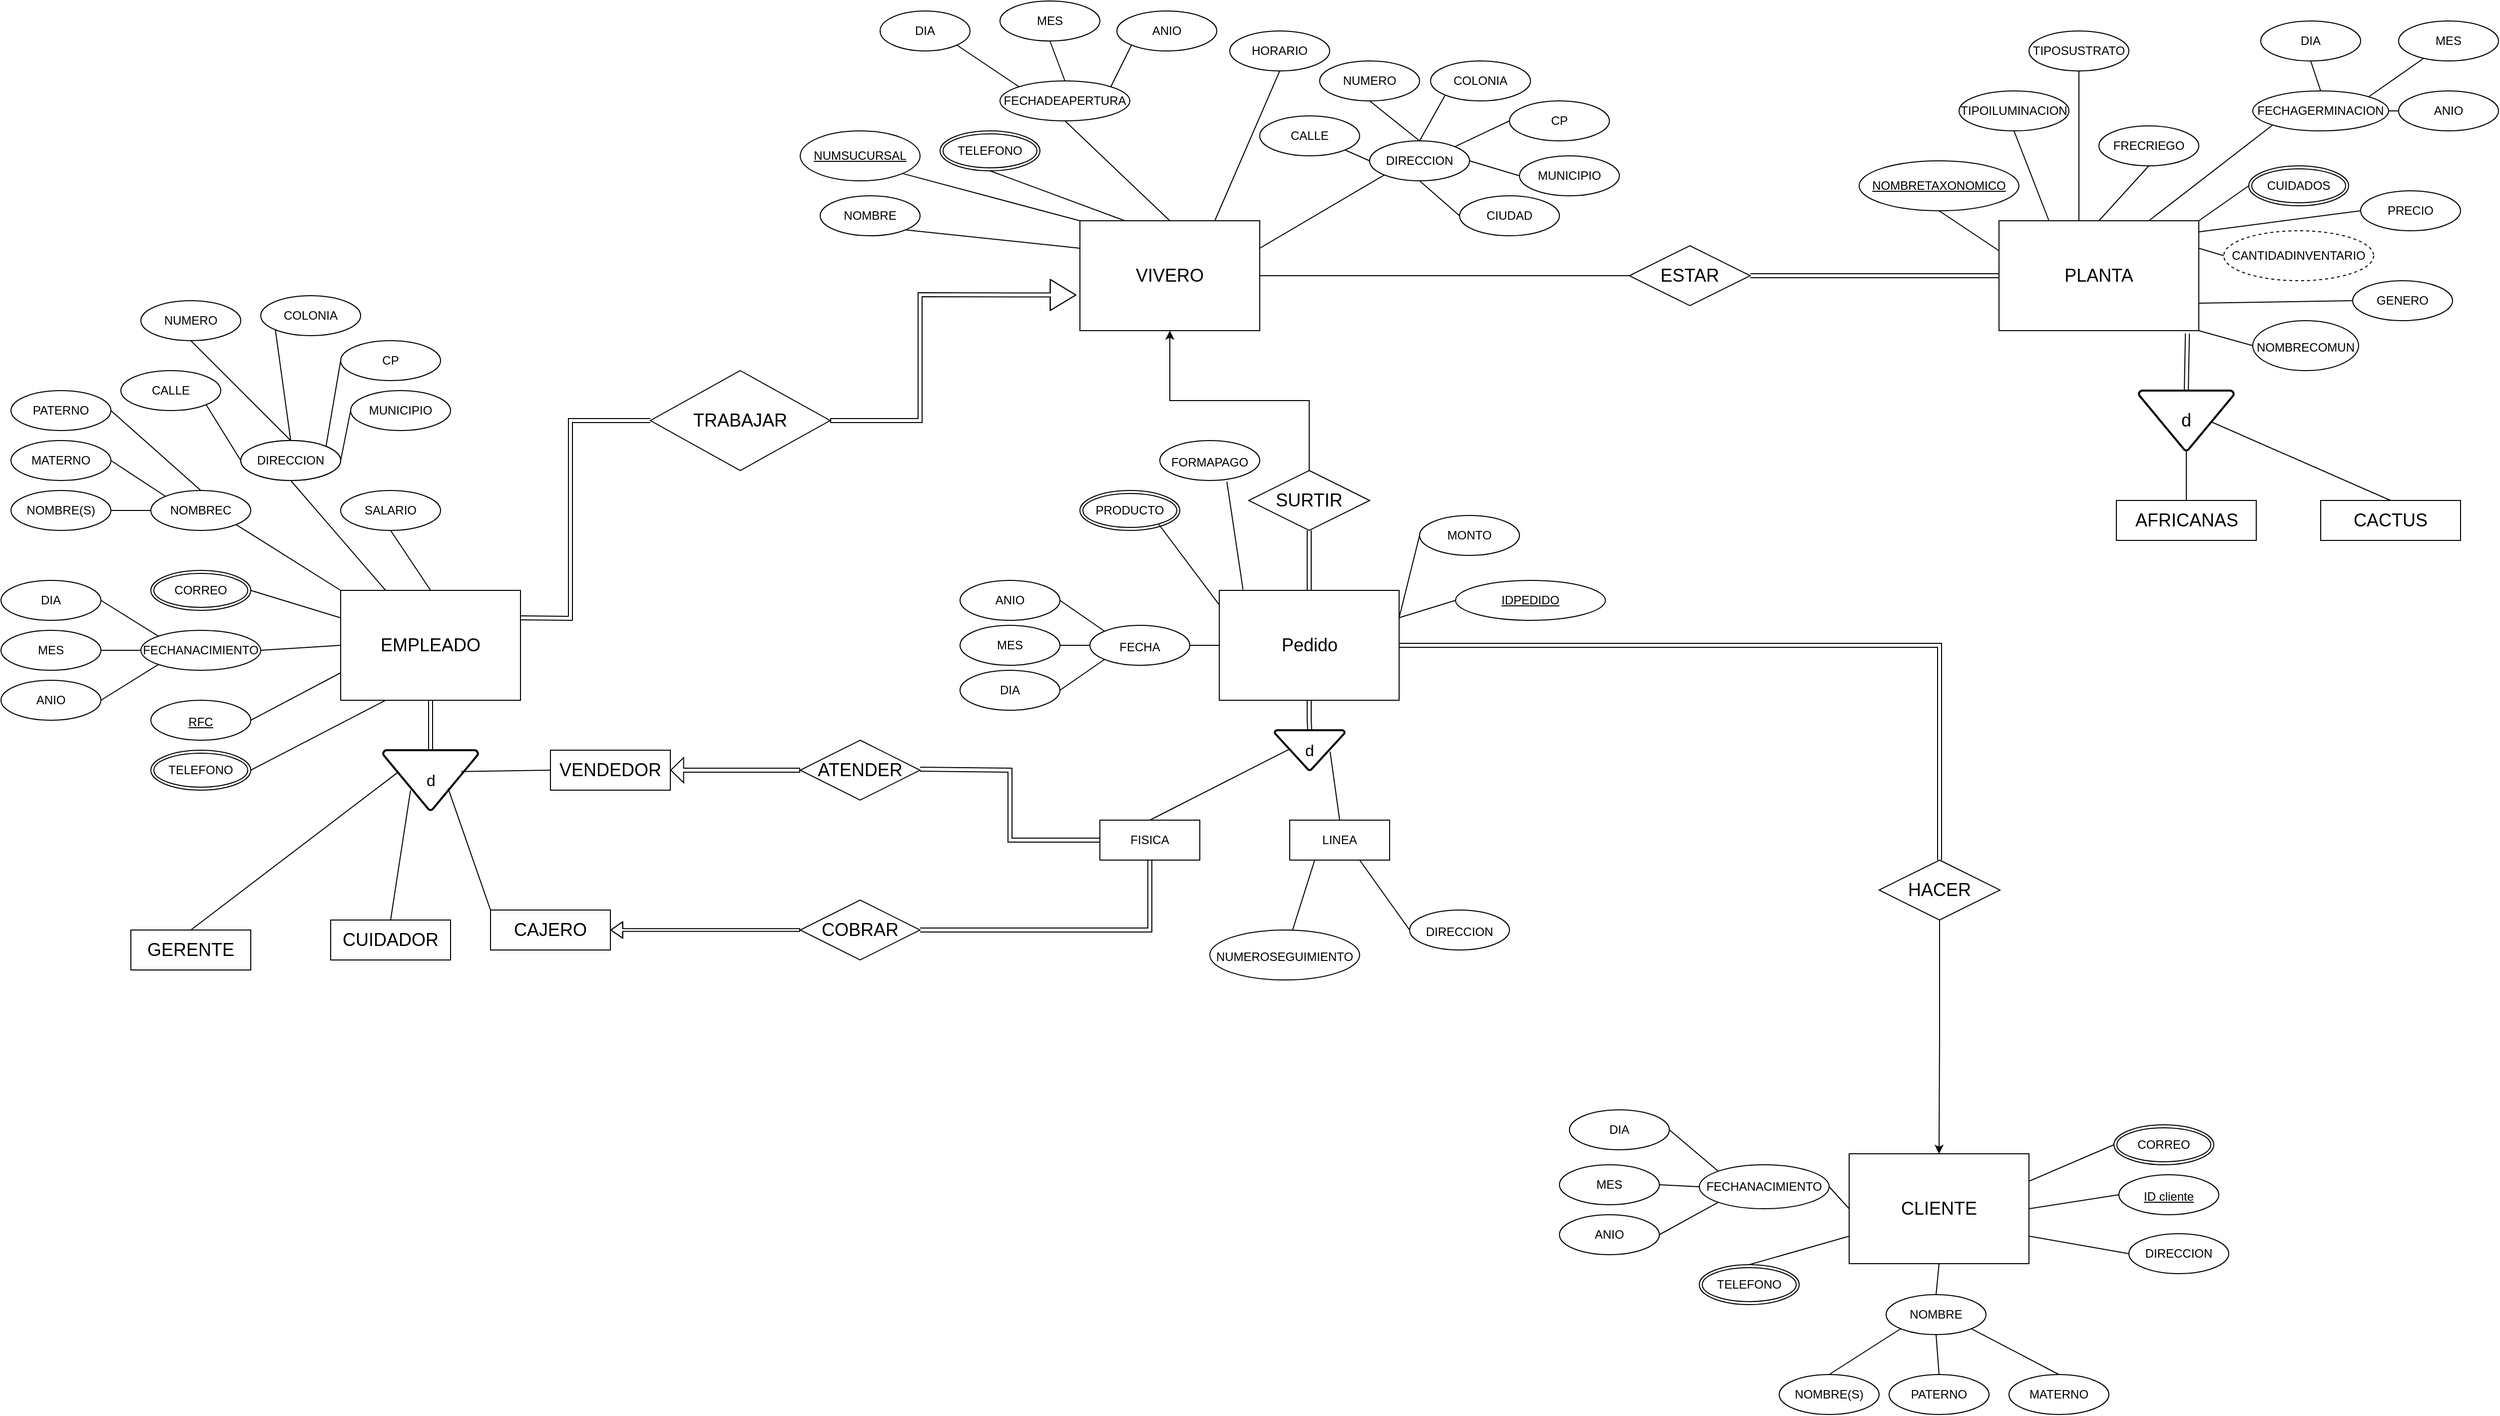 <mxfile version="20.4.0" type="google"><diagram id="nV5uO15IG6EAv2OruOxZ" name="Página-1"><mxGraphModel grid="1" page="1" gridSize="10" guides="1" tooltips="1" connect="1" arrows="1" fold="1" pageScale="1" pageWidth="827" pageHeight="1169" math="0" shadow="0"><root><mxCell id="0"/><mxCell id="1" parent="0"/><mxCell id="Mfuq2SZyvA9y2fCUr3rs-20" value="&lt;font style=&quot;font-size: 18px;&quot;&gt;VIVERO&lt;/font&gt;" style="whiteSpace=wrap;html=1;align=center;" vertex="1" parent="1"><mxGeometry x="790" y="250" width="180" height="110" as="geometry"/></mxCell><mxCell id="Mfuq2SZyvA9y2fCUr3rs-21" value="NOMBRE" style="ellipse;whiteSpace=wrap;html=1;align=center;" vertex="1" parent="1"><mxGeometry x="530" y="225" width="100" height="40" as="geometry"/></mxCell><mxCell id="Mfuq2SZyvA9y2fCUr3rs-23" value="NUMSUCURSAL" style="ellipse;whiteSpace=wrap;html=1;align=center;fontStyle=4;" vertex="1" parent="1"><mxGeometry x="510" y="160" width="120" height="50" as="geometry"/></mxCell><mxCell id="Mfuq2SZyvA9y2fCUr3rs-25" value="FECHADEAPERTURA" style="ellipse;whiteSpace=wrap;html=1;align=center;" vertex="1" parent="1"><mxGeometry x="710" y="110" width="130" height="40" as="geometry"/></mxCell><mxCell id="Mfuq2SZyvA9y2fCUr3rs-26" value="MES" style="ellipse;whiteSpace=wrap;html=1;align=center;" vertex="1" parent="1"><mxGeometry x="710" y="30" width="100" height="40" as="geometry"/></mxCell><mxCell id="Mfuq2SZyvA9y2fCUr3rs-27" value="DIA" style="ellipse;whiteSpace=wrap;html=1;align=center;" vertex="1" parent="1"><mxGeometry x="590" y="40" width="90" height="40" as="geometry"/></mxCell><mxCell id="Mfuq2SZyvA9y2fCUr3rs-28" value="ANIO" style="ellipse;whiteSpace=wrap;html=1;align=center;" vertex="1" parent="1"><mxGeometry x="827" y="40" width="100" height="40" as="geometry"/></mxCell><mxCell id="Mfuq2SZyvA9y2fCUr3rs-30" value="TELEFONO" style="ellipse;shape=doubleEllipse;margin=3;whiteSpace=wrap;html=1;align=center;" vertex="1" parent="1"><mxGeometry x="650" y="160" width="100" height="40" as="geometry"/></mxCell><mxCell id="Mfuq2SZyvA9y2fCUr3rs-31" value="" style="endArrow=none;html=1;rounded=0;exitX=1;exitY=1;exitDx=0;exitDy=0;entryX=0;entryY=0.25;entryDx=0;entryDy=0;" edge="1" parent="1" source="Mfuq2SZyvA9y2fCUr3rs-21" target="Mfuq2SZyvA9y2fCUr3rs-20"><mxGeometry relative="1" as="geometry"><mxPoint x="430" y="260" as="sourcePoint"/><mxPoint x="590" y="260" as="targetPoint"/></mxGeometry></mxCell><mxCell id="Mfuq2SZyvA9y2fCUr3rs-32" value="" style="endArrow=none;html=1;rounded=0;exitX=1;exitY=1;exitDx=0;exitDy=0;entryX=0;entryY=0;entryDx=0;entryDy=0;" edge="1" parent="1" source="Mfuq2SZyvA9y2fCUr3rs-23" target="Mfuq2SZyvA9y2fCUr3rs-20"><mxGeometry relative="1" as="geometry"><mxPoint x="430" y="260" as="sourcePoint"/><mxPoint x="360" y="260" as="targetPoint"/></mxGeometry></mxCell><mxCell id="Mfuq2SZyvA9y2fCUr3rs-34" value="" style="endArrow=none;html=1;rounded=0;exitX=1;exitY=1;exitDx=0;exitDy=0;entryX=0;entryY=0;entryDx=0;entryDy=0;" edge="1" parent="1" source="Mfuq2SZyvA9y2fCUr3rs-27" target="Mfuq2SZyvA9y2fCUr3rs-25"><mxGeometry relative="1" as="geometry"><mxPoint x="430" y="260" as="sourcePoint"/><mxPoint x="590" y="260" as="targetPoint"/></mxGeometry></mxCell><mxCell id="Mfuq2SZyvA9y2fCUr3rs-35" value="" style="endArrow=none;html=1;rounded=0;exitX=0.5;exitY=1;exitDx=0;exitDy=0;entryX=0.5;entryY=0;entryDx=0;entryDy=0;" edge="1" parent="1" source="Mfuq2SZyvA9y2fCUr3rs-26" target="Mfuq2SZyvA9y2fCUr3rs-25"><mxGeometry relative="1" as="geometry"><mxPoint x="430" y="260" as="sourcePoint"/><mxPoint x="590" y="260" as="targetPoint"/></mxGeometry></mxCell><mxCell id="Mfuq2SZyvA9y2fCUr3rs-36" value="" style="endArrow=none;html=1;rounded=0;exitX=0;exitY=1;exitDx=0;exitDy=0;entryX=1;entryY=0;entryDx=0;entryDy=0;" edge="1" parent="1" source="Mfuq2SZyvA9y2fCUr3rs-28" target="Mfuq2SZyvA9y2fCUr3rs-25"><mxGeometry relative="1" as="geometry"><mxPoint x="430" y="260" as="sourcePoint"/><mxPoint x="590" y="260" as="targetPoint"/></mxGeometry></mxCell><mxCell id="Mfuq2SZyvA9y2fCUr3rs-39" value="" style="endArrow=none;html=1;rounded=0;exitX=0.5;exitY=1;exitDx=0;exitDy=0;entryX=0.5;entryY=0;entryDx=0;entryDy=0;" edge="1" parent="1" source="Mfuq2SZyvA9y2fCUr3rs-25" target="Mfuq2SZyvA9y2fCUr3rs-20"><mxGeometry relative="1" as="geometry"><mxPoint x="430" y="260" as="sourcePoint"/><mxPoint x="590" y="260" as="targetPoint"/></mxGeometry></mxCell><mxCell id="Mfuq2SZyvA9y2fCUr3rs-46" value="DIRECCION" style="ellipse;whiteSpace=wrap;html=1;align=center;" vertex="1" parent="1"><mxGeometry x="1080" y="170" width="100" height="40" as="geometry"/></mxCell><mxCell id="Mfuq2SZyvA9y2fCUr3rs-47" value="" style="endArrow=none;html=1;rounded=0;entryX=0.5;entryY=1;entryDx=0;entryDy=0;exitX=0.75;exitY=0;exitDx=0;exitDy=0;" edge="1" parent="1" source="Mfuq2SZyvA9y2fCUr3rs-20" target="ZJQBkyy4NgiJY0Rt3wR6-1"><mxGeometry relative="1" as="geometry"><mxPoint x="480" y="240" as="sourcePoint"/><mxPoint x="990" y="60" as="targetPoint"/></mxGeometry></mxCell><mxCell id="Mfuq2SZyvA9y2fCUr3rs-48" value="" style="endArrow=none;html=1;rounded=0;exitX=0;exitY=1;exitDx=0;exitDy=0;entryX=1;entryY=0.25;entryDx=0;entryDy=0;" edge="1" parent="1" source="Mfuq2SZyvA9y2fCUr3rs-46" target="Mfuq2SZyvA9y2fCUr3rs-20"><mxGeometry relative="1" as="geometry"><mxPoint x="430" y="260" as="sourcePoint"/><mxPoint x="980" y="260" as="targetPoint"/></mxGeometry></mxCell><mxCell id="Mfuq2SZyvA9y2fCUr3rs-52" value="" style="endArrow=none;html=1;rounded=0;exitX=0.5;exitY=1;exitDx=0;exitDy=0;entryX=0.25;entryY=0;entryDx=0;entryDy=0;" edge="1" parent="1" source="Mfuq2SZyvA9y2fCUr3rs-30" target="Mfuq2SZyvA9y2fCUr3rs-20"><mxGeometry relative="1" as="geometry"><mxPoint x="670" y="100" as="sourcePoint"/><mxPoint x="830" y="100" as="targetPoint"/></mxGeometry></mxCell><mxCell id="Mfuq2SZyvA9y2fCUr3rs-55" value="PLANTA" style="whiteSpace=wrap;html=1;align=center;fontSize=18;" vertex="1" parent="1"><mxGeometry x="1710" y="250" width="200" height="110" as="geometry"/></mxCell><mxCell id="Mfuq2SZyvA9y2fCUr3rs-56" value="d" style="strokeWidth=2;html=1;shape=mxgraph.flowchart.merge_or_storage;whiteSpace=wrap;fontSize=18;" vertex="1" parent="1"><mxGeometry x="1850" y="420" width="95" height="60" as="geometry"/></mxCell><mxCell id="Mfuq2SZyvA9y2fCUr3rs-58" value="AFRICANAS" style="whiteSpace=wrap;html=1;align=center;fontSize=18;" vertex="1" parent="1"><mxGeometry x="1827.5" y="530" width="140" height="40" as="geometry"/></mxCell><mxCell id="Mfuq2SZyvA9y2fCUr3rs-59" value="CACTUS" style="whiteSpace=wrap;html=1;align=center;fontSize=18;" vertex="1" parent="1"><mxGeometry x="2032" y="530" width="140" height="40" as="geometry"/></mxCell><mxCell id="Mfuq2SZyvA9y2fCUr3rs-60" value="" style="shape=link;html=1;rounded=0;fontSize=18;exitX=0.5;exitY=0;exitDx=0;exitDy=0;exitPerimeter=0;entryX=0.943;entryY=1.026;entryDx=0;entryDy=0;entryPerimeter=0;" edge="1" parent="1" source="Mfuq2SZyvA9y2fCUr3rs-56" target="Mfuq2SZyvA9y2fCUr3rs-55"><mxGeometry relative="1" as="geometry"><mxPoint x="1391" y="640" as="sourcePoint"/><mxPoint x="1900" y="360" as="targetPoint"/></mxGeometry></mxCell><mxCell id="Mfuq2SZyvA9y2fCUr3rs-66" value="" style="endArrow=none;html=1;rounded=0;fontSize=18;exitX=0.759;exitY=0.519;exitDx=0;exitDy=0;exitPerimeter=0;entryX=0.5;entryY=0;entryDx=0;entryDy=0;" edge="1" parent="1" source="Mfuq2SZyvA9y2fCUr3rs-56" target="Mfuq2SZyvA9y2fCUr3rs-59"><mxGeometry relative="1" as="geometry"><mxPoint x="1740" y="660" as="sourcePoint"/><mxPoint x="1900" y="660" as="targetPoint"/></mxGeometry></mxCell><mxCell id="Mfuq2SZyvA9y2fCUr3rs-67" value="" style="endArrow=none;html=1;rounded=0;fontSize=18;entryX=0.5;entryY=1;entryDx=0;entryDy=0;entryPerimeter=0;exitX=0.5;exitY=0;exitDx=0;exitDy=0;" edge="1" parent="1" source="Mfuq2SZyvA9y2fCUr3rs-58" target="Mfuq2SZyvA9y2fCUr3rs-56"><mxGeometry relative="1" as="geometry"><mxPoint x="1420" y="520" as="sourcePoint"/><mxPoint x="1560" y="510" as="targetPoint"/></mxGeometry></mxCell><mxCell id="Mfuq2SZyvA9y2fCUr3rs-274" style="edgeStyle=orthogonalEdgeStyle;rounded=0;orthogonalLoop=1;jettySize=auto;html=1;exitX=0;exitY=0.5;exitDx=0;exitDy=0;entryX=1;entryY=0.5;entryDx=0;entryDy=0;fontSize=12;endArrow=none;endFill=0;" edge="1" parent="1" source="Mfuq2SZyvA9y2fCUr3rs-68" target="Mfuq2SZyvA9y2fCUr3rs-20"><mxGeometry relative="1" as="geometry"/></mxCell><mxCell id="Mfuq2SZyvA9y2fCUr3rs-68" value="ESTAR" style="shape=rhombus;perimeter=rhombusPerimeter;whiteSpace=wrap;html=1;align=center;fontSize=18;" vertex="1" parent="1"><mxGeometry x="1340" y="275" width="121" height="60" as="geometry"/></mxCell><mxCell id="Mfuq2SZyvA9y2fCUr3rs-69" value="" style="shape=link;html=1;rounded=0;fontSize=18;entryX=0;entryY=0.5;entryDx=0;entryDy=0;exitX=1;exitY=0.5;exitDx=0;exitDy=0;" edge="1" parent="1" source="Mfuq2SZyvA9y2fCUr3rs-68" target="Mfuq2SZyvA9y2fCUr3rs-55"><mxGeometry relative="1" as="geometry"><mxPoint x="1340" y="320" as="sourcePoint"/><mxPoint x="1400" y="294.5" as="targetPoint"/></mxGeometry></mxCell><mxCell id="Mfuq2SZyvA9y2fCUr3rs-72" value="&lt;span style=&quot;font-size: 12px;&quot;&gt;NOMBRECOMUN&lt;/span&gt;" style="ellipse;whiteSpace=wrap;html=1;align=center;fontSize=18;" vertex="1" parent="1"><mxGeometry x="1964" y="350" width="106" height="50" as="geometry"/></mxCell><mxCell id="Mfuq2SZyvA9y2fCUr3rs-73" value="TIPOILUMINACION" style="ellipse;whiteSpace=wrap;html=1;align=center;fontSize=12;" vertex="1" parent="1"><mxGeometry x="1670" y="120" width="110" height="40" as="geometry"/></mxCell><mxCell id="Mfuq2SZyvA9y2fCUr3rs-74" value="FRECRIEGO" style="ellipse;whiteSpace=wrap;html=1;align=center;fontSize=12;" vertex="1" parent="1"><mxGeometry x="1810" y="155" width="100" height="40" as="geometry"/></mxCell><mxCell id="Mfuq2SZyvA9y2fCUr3rs-75" value="TIPOSUSTRATO" style="ellipse;whiteSpace=wrap;html=1;align=center;fontSize=12;" vertex="1" parent="1"><mxGeometry x="1740" y="60" width="100" height="40" as="geometry"/></mxCell><mxCell id="Mfuq2SZyvA9y2fCUr3rs-76" value="FECHAGERMINACION" style="ellipse;whiteSpace=wrap;html=1;align=center;fontSize=12;" vertex="1" parent="1"><mxGeometry x="1964" y="120" width="136" height="40" as="geometry"/></mxCell><mxCell id="Mfuq2SZyvA9y2fCUr3rs-78" value="PRECIO" style="ellipse;whiteSpace=wrap;html=1;align=center;fontSize=12;" vertex="1" parent="1"><mxGeometry x="2072" y="220" width="100" height="40" as="geometry"/></mxCell><mxCell id="Mfuq2SZyvA9y2fCUr3rs-80" value="GENERO" style="ellipse;whiteSpace=wrap;html=1;align=center;fontSize=12;" vertex="1" parent="1"><mxGeometry x="2064" y="310" width="100" height="40" as="geometry"/></mxCell><mxCell id="Mfuq2SZyvA9y2fCUr3rs-81" value="NOMBRETAXONOMICO" style="ellipse;whiteSpace=wrap;html=1;align=center;fontStyle=4;fontSize=12;" vertex="1" parent="1"><mxGeometry x="1570" y="190" width="160" height="50" as="geometry"/></mxCell><mxCell id="Mfuq2SZyvA9y2fCUr3rs-83" value="ANIO" style="ellipse;whiteSpace=wrap;html=1;align=center;fontSize=12;" vertex="1" parent="1"><mxGeometry x="2110" y="120" width="100" height="40" as="geometry"/></mxCell><mxCell id="Mfuq2SZyvA9y2fCUr3rs-84" value="MES" style="ellipse;whiteSpace=wrap;html=1;align=center;fontSize=12;" vertex="1" parent="1"><mxGeometry x="2110" y="50" width="100" height="40" as="geometry"/></mxCell><mxCell id="Mfuq2SZyvA9y2fCUr3rs-85" value="DIA" style="ellipse;whiteSpace=wrap;html=1;align=center;fontSize=12;" vertex="1" parent="1"><mxGeometry x="1972" y="50" width="100" height="40" as="geometry"/></mxCell><mxCell id="Mfuq2SZyvA9y2fCUr3rs-89" value="CUIDADOS" style="ellipse;shape=doubleEllipse;margin=3;whiteSpace=wrap;html=1;align=center;fontSize=12;" vertex="1" parent="1"><mxGeometry x="1960" y="195" width="100" height="40" as="geometry"/></mxCell><mxCell id="Mfuq2SZyvA9y2fCUr3rs-90" value="" style="endArrow=none;html=1;rounded=0;fontSize=12;entryX=0;entryY=0.5;entryDx=0;entryDy=0;" edge="1" parent="1" target="Mfuq2SZyvA9y2fCUr3rs-72"><mxGeometry relative="1" as="geometry"><mxPoint x="1910" y="360" as="sourcePoint"/><mxPoint x="1770" y="310" as="targetPoint"/></mxGeometry></mxCell><mxCell id="Mfuq2SZyvA9y2fCUr3rs-91" value="" style="endArrow=none;html=1;rounded=0;fontSize=12;entryX=0;entryY=0.5;entryDx=0;entryDy=0;exitX=1;exitY=0.75;exitDx=0;exitDy=0;" edge="1" parent="1" source="Mfuq2SZyvA9y2fCUr3rs-55" target="Mfuq2SZyvA9y2fCUr3rs-80"><mxGeometry relative="1" as="geometry"><mxPoint x="1610" y="310" as="sourcePoint"/><mxPoint x="1770" y="310" as="targetPoint"/></mxGeometry></mxCell><mxCell id="Mfuq2SZyvA9y2fCUr3rs-92" value="" style="endArrow=none;html=1;rounded=0;fontSize=12;exitX=1;exitY=0.25;exitDx=0;exitDy=0;entryX=0;entryY=0.5;entryDx=0;entryDy=0;" edge="1" parent="1" source="Mfuq2SZyvA9y2fCUr3rs-55" target="XgpBay0RwIk8T0ufbw8x-1"><mxGeometry relative="1" as="geometry"><mxPoint x="1610" y="310" as="sourcePoint"/><mxPoint x="1972" y="280" as="targetPoint"/></mxGeometry></mxCell><mxCell id="Mfuq2SZyvA9y2fCUr3rs-93" value="" style="endArrow=none;html=1;rounded=0;fontSize=12;entryX=0;entryY=0.5;entryDx=0;entryDy=0;exitX=1;exitY=0.101;exitDx=0;exitDy=0;exitPerimeter=0;" edge="1" parent="1" source="Mfuq2SZyvA9y2fCUr3rs-55" target="Mfuq2SZyvA9y2fCUr3rs-78"><mxGeometry relative="1" as="geometry"><mxPoint x="1610" y="310" as="sourcePoint"/><mxPoint x="1770" y="310" as="targetPoint"/></mxGeometry></mxCell><mxCell id="Mfuq2SZyvA9y2fCUr3rs-94" value="" style="endArrow=none;html=1;rounded=0;fontSize=12;entryX=0;entryY=0.5;entryDx=0;entryDy=0;exitX=1;exitY=0;exitDx=0;exitDy=0;" edge="1" parent="1" source="Mfuq2SZyvA9y2fCUr3rs-55" target="Mfuq2SZyvA9y2fCUr3rs-89"><mxGeometry relative="1" as="geometry"><mxPoint x="1610" y="310" as="sourcePoint"/><mxPoint x="1770" y="310" as="targetPoint"/></mxGeometry></mxCell><mxCell id="Mfuq2SZyvA9y2fCUr3rs-95" value="" style="endArrow=none;html=1;rounded=0;fontSize=12;entryX=0;entryY=0.5;entryDx=0;entryDy=0;exitX=1;exitY=0.5;exitDx=0;exitDy=0;" edge="1" parent="1" source="Mfuq2SZyvA9y2fCUr3rs-76" target="Mfuq2SZyvA9y2fCUr3rs-83"><mxGeometry relative="1" as="geometry"><mxPoint x="1610" y="310" as="sourcePoint"/><mxPoint x="1770" y="310" as="targetPoint"/></mxGeometry></mxCell><mxCell id="Mfuq2SZyvA9y2fCUr3rs-96" value="" style="endArrow=none;html=1;rounded=0;fontSize=12;exitX=1;exitY=0;exitDx=0;exitDy=0;" edge="1" parent="1" source="Mfuq2SZyvA9y2fCUr3rs-76" target="Mfuq2SZyvA9y2fCUr3rs-84"><mxGeometry relative="1" as="geometry"><mxPoint x="1610" y="310" as="sourcePoint"/><mxPoint x="1770" y="310" as="targetPoint"/></mxGeometry></mxCell><mxCell id="Mfuq2SZyvA9y2fCUr3rs-97" value="" style="endArrow=none;html=1;rounded=0;fontSize=12;entryX=0.5;entryY=1;entryDx=0;entryDy=0;exitX=0.5;exitY=0;exitDx=0;exitDy=0;" edge="1" parent="1" source="Mfuq2SZyvA9y2fCUr3rs-76" target="Mfuq2SZyvA9y2fCUr3rs-85"><mxGeometry relative="1" as="geometry"><mxPoint x="1610" y="310" as="sourcePoint"/><mxPoint x="1770" y="310" as="targetPoint"/></mxGeometry></mxCell><mxCell id="Mfuq2SZyvA9y2fCUr3rs-98" value="" style="endArrow=none;html=1;rounded=0;fontSize=12;entryX=0;entryY=1;entryDx=0;entryDy=0;exitX=0.75;exitY=0;exitDx=0;exitDy=0;" edge="1" parent="1" source="Mfuq2SZyvA9y2fCUr3rs-55" target="Mfuq2SZyvA9y2fCUr3rs-76"><mxGeometry relative="1" as="geometry"><mxPoint x="1610" y="310" as="sourcePoint"/><mxPoint x="1770" y="310" as="targetPoint"/></mxGeometry></mxCell><mxCell id="Mfuq2SZyvA9y2fCUr3rs-99" value="" style="endArrow=none;html=1;rounded=0;fontSize=12;exitX=0.5;exitY=1;exitDx=0;exitDy=0;entryX=0.5;entryY=0;entryDx=0;entryDy=0;" edge="1" parent="1" source="Mfuq2SZyvA9y2fCUr3rs-74" target="Mfuq2SZyvA9y2fCUr3rs-55"><mxGeometry relative="1" as="geometry"><mxPoint x="1610" y="310" as="sourcePoint"/><mxPoint x="1830" y="240" as="targetPoint"/></mxGeometry></mxCell><mxCell id="Mfuq2SZyvA9y2fCUr3rs-100" value="" style="endArrow=none;html=1;rounded=0;fontSize=12;exitX=0.5;exitY=1;exitDx=0;exitDy=0;entryX=0.4;entryY=0;entryDx=0;entryDy=0;entryPerimeter=0;" edge="1" parent="1" source="Mfuq2SZyvA9y2fCUr3rs-75" target="Mfuq2SZyvA9y2fCUr3rs-55"><mxGeometry relative="1" as="geometry"><mxPoint x="1610" y="310" as="sourcePoint"/><mxPoint x="1770" y="310" as="targetPoint"/></mxGeometry></mxCell><mxCell id="Mfuq2SZyvA9y2fCUr3rs-101" value="" style="endArrow=none;html=1;rounded=0;fontSize=12;exitX=0.5;exitY=1;exitDx=0;exitDy=0;entryX=0.25;entryY=0;entryDx=0;entryDy=0;" edge="1" parent="1" source="Mfuq2SZyvA9y2fCUr3rs-73" target="Mfuq2SZyvA9y2fCUr3rs-55"><mxGeometry relative="1" as="geometry"><mxPoint x="1610" y="310" as="sourcePoint"/><mxPoint x="1770" y="310" as="targetPoint"/></mxGeometry></mxCell><mxCell id="Mfuq2SZyvA9y2fCUr3rs-102" value="" style="endArrow=none;html=1;rounded=0;fontSize=12;exitX=0.5;exitY=1;exitDx=0;exitDy=0;" edge="1" parent="1" source="Mfuq2SZyvA9y2fCUr3rs-81"><mxGeometry relative="1" as="geometry"><mxPoint x="1610" y="310" as="sourcePoint"/><mxPoint x="1710" y="280" as="targetPoint"/></mxGeometry></mxCell><mxCell id="Mfuq2SZyvA9y2fCUr3rs-103" value="&lt;span style=&quot;font-size: 18px;&quot;&gt;EMPLEADO&lt;/span&gt;" style="whiteSpace=wrap;html=1;align=center;fontSize=12;" vertex="1" parent="1"><mxGeometry x="50" y="620" width="180" height="110" as="geometry"/></mxCell><mxCell id="Mfuq2SZyvA9y2fCUr3rs-106" value="&lt;span style=&quot;font-size: 18px;&quot;&gt;CLIENTE&lt;/span&gt;" style="whiteSpace=wrap;html=1;align=center;fontSize=12;" vertex="1" parent="1"><mxGeometry x="1560" y="1184" width="180" height="110" as="geometry"/></mxCell><mxCell id="Mfuq2SZyvA9y2fCUr3rs-107" value="&lt;font size=&quot;3&quot;&gt;d&lt;/font&gt;" style="strokeWidth=2;html=1;shape=mxgraph.flowchart.merge_or_storage;whiteSpace=wrap;fontSize=12;" vertex="1" parent="1"><mxGeometry x="92.5" y="780" width="95" height="60" as="geometry"/></mxCell><mxCell id="Mfuq2SZyvA9y2fCUr3rs-114" value="GERENTE" style="whiteSpace=wrap;html=1;align=center;fontSize=18;" vertex="1" parent="1"><mxGeometry x="-160" y="960" width="120" height="40" as="geometry"/></mxCell><mxCell id="Mfuq2SZyvA9y2fCUr3rs-115" value="VENDEDOR" style="whiteSpace=wrap;html=1;align=center;fontSize=18;" vertex="1" parent="1"><mxGeometry x="260" y="780" width="120" height="40" as="geometry"/></mxCell><mxCell id="Mfuq2SZyvA9y2fCUr3rs-116" value="CUIDADOR" style="whiteSpace=wrap;html=1;align=center;fontSize=18;" vertex="1" parent="1"><mxGeometry x="40" y="950" width="120" height="40" as="geometry"/></mxCell><mxCell id="Mfuq2SZyvA9y2fCUr3rs-117" value="CAJERO" style="whiteSpace=wrap;html=1;align=center;fontSize=18;" vertex="1" parent="1"><mxGeometry x="200" y="940" width="120" height="40" as="geometry"/></mxCell><mxCell id="Mfuq2SZyvA9y2fCUr3rs-120" value="" style="endArrow=none;html=1;rounded=0;fontSize=18;entryX=0.5;entryY=0;entryDx=0;entryDy=0;exitX=0.289;exitY=0.667;exitDx=0;exitDy=0;exitPerimeter=0;" edge="1" parent="1" source="Mfuq2SZyvA9y2fCUr3rs-107" target="Mfuq2SZyvA9y2fCUr3rs-116"><mxGeometry relative="1" as="geometry"><mxPoint x="160" y="890" as="sourcePoint"/><mxPoint x="520" y="910" as="targetPoint"/></mxGeometry></mxCell><mxCell id="Mfuq2SZyvA9y2fCUr3rs-121" value="" style="endArrow=none;html=1;rounded=0;fontSize=18;exitX=0.823;exitY=0.357;exitDx=0;exitDy=0;exitPerimeter=0;entryX=0;entryY=0.5;entryDx=0;entryDy=0;" edge="1" parent="1" source="Mfuq2SZyvA9y2fCUr3rs-107" target="Mfuq2SZyvA9y2fCUr3rs-115"><mxGeometry relative="1" as="geometry"><mxPoint x="390" y="830" as="sourcePoint"/><mxPoint x="550" y="830" as="targetPoint"/></mxGeometry></mxCell><mxCell id="Mfuq2SZyvA9y2fCUr3rs-122" value="" style="endArrow=none;html=1;rounded=0;fontSize=18;exitX=0;exitY=0;exitDx=0;exitDy=0;entryX=0.685;entryY=0.637;entryDx=0;entryDy=0;entryPerimeter=0;" edge="1" parent="1" source="Mfuq2SZyvA9y2fCUr3rs-117" target="Mfuq2SZyvA9y2fCUr3rs-107"><mxGeometry relative="1" as="geometry"><mxPoint x="-210" y="820" as="sourcePoint"/><mxPoint x="120" y="880" as="targetPoint"/></mxGeometry></mxCell><mxCell id="Mfuq2SZyvA9y2fCUr3rs-123" value="" style="endArrow=none;html=1;rounded=0;fontSize=18;entryX=0.5;entryY=0;entryDx=0;entryDy=0;exitX=0.15;exitY=0.376;exitDx=0;exitDy=0;exitPerimeter=0;" edge="1" parent="1" source="Mfuq2SZyvA9y2fCUr3rs-107" target="Mfuq2SZyvA9y2fCUr3rs-114"><mxGeometry relative="1" as="geometry"><mxPoint x="-60" y="860" as="sourcePoint"/><mxPoint x="100" y="860" as="targetPoint"/></mxGeometry></mxCell><mxCell id="Mfuq2SZyvA9y2fCUr3rs-128" value="" style="shape=link;html=1;rounded=0;fontSize=18;entryX=0.5;entryY=1;entryDx=0;entryDy=0;" edge="1" parent="1" source="Mfuq2SZyvA9y2fCUr3rs-107" target="Mfuq2SZyvA9y2fCUr3rs-103"><mxGeometry relative="1" as="geometry"><mxPoint x="-240" y="850" as="sourcePoint"/><mxPoint x="-80" y="850" as="targetPoint"/></mxGeometry></mxCell><mxCell id="Mfuq2SZyvA9y2fCUr3rs-130" value="TRABAJAR" style="shape=rhombus;perimeter=rhombusPerimeter;whiteSpace=wrap;html=1;align=center;fontSize=18;" vertex="1" parent="1"><mxGeometry x="360" y="400" width="180" height="100" as="geometry"/></mxCell><mxCell id="Mfuq2SZyvA9y2fCUr3rs-138" value="" style="shape=link;html=1;rounded=0;fontSize=18;exitX=1;exitY=0.25;exitDx=0;exitDy=0;entryX=0;entryY=0.5;entryDx=0;entryDy=0;" edge="1" parent="1" source="Mfuq2SZyvA9y2fCUr3rs-103" target="Mfuq2SZyvA9y2fCUr3rs-130"><mxGeometry relative="1" as="geometry"><mxPoint x="350" y="540" as="sourcePoint"/><mxPoint x="280" y="440" as="targetPoint"/><Array as="points"><mxPoint x="280" y="648"/><mxPoint x="280" y="450"/></Array></mxGeometry></mxCell><mxCell id="Mfuq2SZyvA9y2fCUr3rs-154" value="&lt;font style=&quot;font-size: 12px;&quot;&gt;RFC&lt;/font&gt;" style="ellipse;whiteSpace=wrap;html=1;align=center;fontStyle=4;fontSize=18;" vertex="1" parent="1"><mxGeometry x="-140" y="730" width="100" height="40" as="geometry"/></mxCell><mxCell id="Mfuq2SZyvA9y2fCUr3rs-155" value="DIA" style="ellipse;whiteSpace=wrap;html=1;align=center;fontSize=12;" vertex="1" parent="1"><mxGeometry x="-290" y="610" width="100" height="40" as="geometry"/></mxCell><mxCell id="Mfuq2SZyvA9y2fCUr3rs-157" value="DIRECCION" style="ellipse;whiteSpace=wrap;html=1;align=center;fontSize=12;" vertex="1" parent="1"><mxGeometry x="-50" y="470" width="100" height="40" as="geometry"/></mxCell><mxCell id="Mfuq2SZyvA9y2fCUr3rs-158" value="NOMBREC" style="ellipse;whiteSpace=wrap;html=1;align=center;fontSize=12;" vertex="1" parent="1"><mxGeometry x="-140" y="520" width="100" height="40" as="geometry"/></mxCell><mxCell id="Mfuq2SZyvA9y2fCUr3rs-159" value="FECHANACIMIENTO" style="ellipse;whiteSpace=wrap;html=1;align=center;fontSize=12;" vertex="1" parent="1"><mxGeometry x="-150" y="660" width="120" height="40" as="geometry"/></mxCell><mxCell id="Mfuq2SZyvA9y2fCUr3rs-160" value="SALARIO" style="ellipse;whiteSpace=wrap;html=1;align=center;fontSize=12;" vertex="1" parent="1"><mxGeometry x="50" y="520" width="100" height="40" as="geometry"/></mxCell><mxCell id="Mfuq2SZyvA9y2fCUr3rs-161" value="CORREO" style="ellipse;shape=doubleEllipse;margin=3;whiteSpace=wrap;html=1;align=center;fontSize=12;" vertex="1" parent="1"><mxGeometry x="-140" y="600" width="100" height="40" as="geometry"/></mxCell><mxCell id="Mfuq2SZyvA9y2fCUr3rs-162" value="TELEFONO" style="ellipse;shape=doubleEllipse;margin=3;whiteSpace=wrap;html=1;align=center;fontSize=12;" vertex="1" parent="1"><mxGeometry x="-140" y="780" width="100" height="40" as="geometry"/></mxCell><mxCell id="Mfuq2SZyvA9y2fCUr3rs-163" value="PATERNO" style="ellipse;whiteSpace=wrap;html=1;align=center;fontSize=12;" vertex="1" parent="1"><mxGeometry x="-280" y="420" width="100" height="40" as="geometry"/></mxCell><mxCell id="Mfuq2SZyvA9y2fCUr3rs-164" value="MATERNO" style="ellipse;whiteSpace=wrap;html=1;align=center;fontSize=12;" vertex="1" parent="1"><mxGeometry x="-280" y="470" width="100" height="40" as="geometry"/></mxCell><mxCell id="Mfuq2SZyvA9y2fCUr3rs-165" value="NOMBRE(S)" style="ellipse;whiteSpace=wrap;html=1;align=center;fontSize=12;" vertex="1" parent="1"><mxGeometry x="-280" y="520" width="100" height="40" as="geometry"/></mxCell><mxCell id="Mfuq2SZyvA9y2fCUr3rs-166" value="ANIO" style="ellipse;whiteSpace=wrap;html=1;align=center;fontSize=12;" vertex="1" parent="1"><mxGeometry x="-290" y="710" width="100" height="40" as="geometry"/></mxCell><mxCell id="Mfuq2SZyvA9y2fCUr3rs-167" value="MES" style="ellipse;whiteSpace=wrap;html=1;align=center;fontSize=12;" vertex="1" parent="1"><mxGeometry x="-290" y="660" width="100" height="40" as="geometry"/></mxCell><mxCell id="Mfuq2SZyvA9y2fCUr3rs-168" value="" style="endArrow=none;html=1;rounded=0;fontSize=12;exitX=1;exitY=0.5;exitDx=0;exitDy=0;entryX=0.5;entryY=0;entryDx=0;entryDy=0;" edge="1" parent="1" source="Mfuq2SZyvA9y2fCUr3rs-163" target="Mfuq2SZyvA9y2fCUr3rs-158"><mxGeometry relative="1" as="geometry"><mxPoint x="260" y="580" as="sourcePoint"/><mxPoint x="420" y="580" as="targetPoint"/></mxGeometry></mxCell><mxCell id="Mfuq2SZyvA9y2fCUr3rs-169" value="" style="endArrow=none;html=1;rounded=0;fontSize=12;exitX=1;exitY=0.5;exitDx=0;exitDy=0;entryX=0;entryY=0;entryDx=0;entryDy=0;" edge="1" parent="1" source="Mfuq2SZyvA9y2fCUr3rs-164" target="Mfuq2SZyvA9y2fCUr3rs-158"><mxGeometry relative="1" as="geometry"><mxPoint x="260" y="580" as="sourcePoint"/><mxPoint x="420" y="580" as="targetPoint"/></mxGeometry></mxCell><mxCell id="Mfuq2SZyvA9y2fCUr3rs-170" value="" style="endArrow=none;html=1;rounded=0;fontSize=12;exitX=1;exitY=0.5;exitDx=0;exitDy=0;entryX=0;entryY=0.5;entryDx=0;entryDy=0;" edge="1" parent="1" source="Mfuq2SZyvA9y2fCUr3rs-165" target="Mfuq2SZyvA9y2fCUr3rs-158"><mxGeometry relative="1" as="geometry"><mxPoint x="260" y="580" as="sourcePoint"/><mxPoint x="420" y="580" as="targetPoint"/></mxGeometry></mxCell><mxCell id="Mfuq2SZyvA9y2fCUr3rs-171" value="" style="endArrow=none;html=1;rounded=0;fontSize=12;exitX=1;exitY=0.5;exitDx=0;exitDy=0;entryX=0;entryY=0;entryDx=0;entryDy=0;" edge="1" parent="1" source="Mfuq2SZyvA9y2fCUr3rs-155" target="Mfuq2SZyvA9y2fCUr3rs-159"><mxGeometry relative="1" as="geometry"><mxPoint x="260" y="580" as="sourcePoint"/><mxPoint x="420" y="580" as="targetPoint"/></mxGeometry></mxCell><mxCell id="Mfuq2SZyvA9y2fCUr3rs-172" value="" style="endArrow=none;html=1;rounded=0;fontSize=12;exitX=1;exitY=0.5;exitDx=0;exitDy=0;entryX=0;entryY=0.5;entryDx=0;entryDy=0;" edge="1" parent="1" source="Mfuq2SZyvA9y2fCUr3rs-167" target="Mfuq2SZyvA9y2fCUr3rs-159"><mxGeometry relative="1" as="geometry"><mxPoint x="260" y="580" as="sourcePoint"/><mxPoint x="420" y="580" as="targetPoint"/></mxGeometry></mxCell><mxCell id="Mfuq2SZyvA9y2fCUr3rs-173" value="" style="endArrow=none;html=1;rounded=0;fontSize=12;exitX=1;exitY=0.5;exitDx=0;exitDy=0;entryX=0;entryY=1;entryDx=0;entryDy=0;" edge="1" parent="1" source="Mfuq2SZyvA9y2fCUr3rs-166" target="Mfuq2SZyvA9y2fCUr3rs-159"><mxGeometry relative="1" as="geometry"><mxPoint x="260" y="580" as="sourcePoint"/><mxPoint x="420" y="580" as="targetPoint"/></mxGeometry></mxCell><mxCell id="Mfuq2SZyvA9y2fCUr3rs-175" value="" style="endArrow=none;html=1;rounded=0;fontSize=12;exitX=0.5;exitY=1;exitDx=0;exitDy=0;entryX=0.5;entryY=0;entryDx=0;entryDy=0;" edge="1" parent="1" source="Mfuq2SZyvA9y2fCUr3rs-160" target="Mfuq2SZyvA9y2fCUr3rs-103"><mxGeometry relative="1" as="geometry"><mxPoint x="260" y="580" as="sourcePoint"/><mxPoint x="420" y="580" as="targetPoint"/></mxGeometry></mxCell><mxCell id="Mfuq2SZyvA9y2fCUr3rs-176" value="" style="endArrow=none;html=1;rounded=0;fontSize=12;entryX=0.25;entryY=0;entryDx=0;entryDy=0;exitX=0.5;exitY=1;exitDx=0;exitDy=0;" edge="1" parent="1" source="ecN2rY2qIQB5OS8NMbdo-41" target="Mfuq2SZyvA9y2fCUr3rs-103"><mxGeometry relative="1" as="geometry"><mxPoint x="20" y="550" as="sourcePoint"/><mxPoint x="420" y="580" as="targetPoint"/></mxGeometry></mxCell><mxCell id="Mfuq2SZyvA9y2fCUr3rs-177" value="" style="endArrow=none;html=1;rounded=0;fontSize=12;exitX=1;exitY=1;exitDx=0;exitDy=0;entryX=0;entryY=0;entryDx=0;entryDy=0;" edge="1" parent="1" source="Mfuq2SZyvA9y2fCUr3rs-158" target="Mfuq2SZyvA9y2fCUr3rs-103"><mxGeometry relative="1" as="geometry"><mxPoint x="260" y="580" as="sourcePoint"/><mxPoint x="420" y="580" as="targetPoint"/></mxGeometry></mxCell><mxCell id="Mfuq2SZyvA9y2fCUr3rs-178" value="" style="endArrow=none;html=1;rounded=0;fontSize=12;exitX=1;exitY=0.5;exitDx=0;exitDy=0;entryX=0;entryY=0.25;entryDx=0;entryDy=0;" edge="1" parent="1" source="Mfuq2SZyvA9y2fCUr3rs-161" target="Mfuq2SZyvA9y2fCUr3rs-103"><mxGeometry relative="1" as="geometry"><mxPoint x="260" y="580" as="sourcePoint"/><mxPoint x="420" y="580" as="targetPoint"/></mxGeometry></mxCell><mxCell id="Mfuq2SZyvA9y2fCUr3rs-179" value="" style="endArrow=none;html=1;rounded=0;fontSize=12;exitX=1;exitY=0.5;exitDx=0;exitDy=0;entryX=0;entryY=0.5;entryDx=0;entryDy=0;" edge="1" parent="1" source="Mfuq2SZyvA9y2fCUr3rs-159" target="Mfuq2SZyvA9y2fCUr3rs-103"><mxGeometry relative="1" as="geometry"><mxPoint x="260" y="580" as="sourcePoint"/><mxPoint x="420" y="580" as="targetPoint"/></mxGeometry></mxCell><mxCell id="Mfuq2SZyvA9y2fCUr3rs-180" value="" style="endArrow=none;html=1;rounded=0;fontSize=12;exitX=1;exitY=0.5;exitDx=0;exitDy=0;entryX=0;entryY=0.75;entryDx=0;entryDy=0;" edge="1" parent="1" source="Mfuq2SZyvA9y2fCUr3rs-154" target="Mfuq2SZyvA9y2fCUr3rs-103"><mxGeometry relative="1" as="geometry"><mxPoint x="260" y="580" as="sourcePoint"/><mxPoint x="420" y="580" as="targetPoint"/></mxGeometry></mxCell><mxCell id="Mfuq2SZyvA9y2fCUr3rs-181" value="" style="endArrow=none;html=1;rounded=0;fontSize=12;exitX=1;exitY=0.5;exitDx=0;exitDy=0;entryX=0.25;entryY=1;entryDx=0;entryDy=0;" edge="1" parent="1" source="Mfuq2SZyvA9y2fCUr3rs-162" target="Mfuq2SZyvA9y2fCUr3rs-103"><mxGeometry relative="1" as="geometry"><mxPoint x="260" y="580" as="sourcePoint"/><mxPoint x="420" y="580" as="targetPoint"/></mxGeometry></mxCell><mxCell id="Mfuq2SZyvA9y2fCUr3rs-192" value="IDPEDIDO" style="ellipse;whiteSpace=wrap;html=1;align=center;fontStyle=4;fontSize=12;" vertex="1" parent="1"><mxGeometry x="1166" y="610" width="150" height="40" as="geometry"/></mxCell><mxCell id="Mfuq2SZyvA9y2fCUr3rs-193" value="MONTO" style="ellipse;whiteSpace=wrap;html=1;align=center;fontSize=12;" vertex="1" parent="1"><mxGeometry x="1130" y="545" width="100" height="40" as="geometry"/></mxCell><mxCell id="ecN2rY2qIQB5OS8NMbdo-19" style="edgeStyle=orthogonalEdgeStyle;rounded=0;orthogonalLoop=1;jettySize=auto;html=1;exitX=0.5;exitY=1;exitDx=0;exitDy=0;fontSize=18;" edge="1" parent="1" source="bIe6kRTLSGwYTnS-6OeO-1" target="Mfuq2SZyvA9y2fCUr3rs-106"><mxGeometry relative="1" as="geometry"><mxPoint x="1650" y="1010" as="sourcePoint"/></mxGeometry></mxCell><mxCell id="Mfuq2SZyvA9y2fCUr3rs-202" value="&lt;font style=&quot;font-size: 12px;&quot;&gt;FECHA&lt;/font&gt;" style="ellipse;whiteSpace=wrap;html=1;align=center;fontSize=18;" vertex="1" parent="1"><mxGeometry x="800" y="655" width="100" height="40" as="geometry"/></mxCell><mxCell id="Mfuq2SZyvA9y2fCUr3rs-203" value="&lt;font style=&quot;font-size: 12px;&quot;&gt;DIRECCION&lt;/font&gt;" style="ellipse;whiteSpace=wrap;html=1;align=center;fontSize=18;" vertex="1" parent="1"><mxGeometry x="1120" y="940" width="100" height="40" as="geometry"/></mxCell><mxCell id="Mfuq2SZyvA9y2fCUr3rs-204" value="&lt;font style=&quot;font-size: 12px;&quot;&gt;FORMAPAGO&lt;/font&gt;" style="ellipse;whiteSpace=wrap;html=1;align=center;fontSize=18;" vertex="1" parent="1"><mxGeometry x="870" y="470" width="100" height="40" as="geometry"/></mxCell><mxCell id="Mfuq2SZyvA9y2fCUr3rs-206" value="PRODUCTO" style="ellipse;shape=doubleEllipse;margin=3;whiteSpace=wrap;html=1;align=center;fontSize=12;" vertex="1" parent="1"><mxGeometry x="790" y="520" width="100" height="40" as="geometry"/></mxCell><mxCell id="Mfuq2SZyvA9y2fCUr3rs-207" value="DIA" style="ellipse;whiteSpace=wrap;html=1;align=center;fontSize=12;" vertex="1" parent="1"><mxGeometry x="670" y="700" width="100" height="40" as="geometry"/></mxCell><mxCell id="Mfuq2SZyvA9y2fCUr3rs-208" value="MES" style="ellipse;whiteSpace=wrap;html=1;align=center;fontSize=12;" vertex="1" parent="1"><mxGeometry x="670" y="655" width="100" height="40" as="geometry"/></mxCell><mxCell id="Mfuq2SZyvA9y2fCUr3rs-209" value="ANIO" style="ellipse;whiteSpace=wrap;html=1;align=center;fontSize=12;" vertex="1" parent="1"><mxGeometry x="670" y="610" width="100" height="40" as="geometry"/></mxCell><mxCell id="Mfuq2SZyvA9y2fCUr3rs-211" value="" style="endArrow=none;html=1;rounded=0;fontSize=12;entryX=0;entryY=0.5;entryDx=0;entryDy=0;exitX=1;exitY=0.25;exitDx=0;exitDy=0;" edge="1" parent="1" source="dyVumeYQPaammlwU2R7B-1" target="Mfuq2SZyvA9y2fCUr3rs-193"><mxGeometry relative="1" as="geometry"><mxPoint x="1152.06" y="820" as="sourcePoint"/><mxPoint x="1147.06" y="890" as="targetPoint"/></mxGeometry></mxCell><mxCell id="Mfuq2SZyvA9y2fCUr3rs-215" value="" style="endArrow=none;html=1;rounded=0;fontSize=12;exitX=0;exitY=0.5;exitDx=0;exitDy=0;" edge="1" parent="1" source="Mfuq2SZyvA9y2fCUr3rs-192" target="dyVumeYQPaammlwU2R7B-1"><mxGeometry relative="1" as="geometry"><mxPoint x="987.06" y="890" as="sourcePoint"/><mxPoint x="1140" y="818.02" as="targetPoint"/></mxGeometry></mxCell><mxCell id="Mfuq2SZyvA9y2fCUr3rs-216" value="" style="endArrow=none;html=1;rounded=0;fontSize=12;exitX=0.79;exitY=0.85;exitDx=0;exitDy=0;entryX=0.018;entryY=0.171;entryDx=0;entryDy=0;entryPerimeter=0;exitPerimeter=0;" edge="1" parent="1" source="Mfuq2SZyvA9y2fCUr3rs-206" target="dyVumeYQPaammlwU2R7B-1"><mxGeometry relative="1" as="geometry"><mxPoint x="900" y="690" as="sourcePoint"/><mxPoint x="1060" y="690" as="targetPoint"/></mxGeometry></mxCell><mxCell id="Mfuq2SZyvA9y2fCUr3rs-217" value="" style="endArrow=none;html=1;rounded=0;fontSize=12;exitX=0;exitY=0.5;exitDx=0;exitDy=0;" edge="1" parent="1" source="Mfuq2SZyvA9y2fCUr3rs-203"><mxGeometry relative="1" as="geometry"><mxPoint x="900" y="690" as="sourcePoint"/><mxPoint x="1070" y="890" as="targetPoint"/></mxGeometry></mxCell><mxCell id="Mfuq2SZyvA9y2fCUr3rs-218" value="" style="endArrow=none;html=1;rounded=0;fontSize=12;exitX=0.671;exitY=1.029;exitDx=0;exitDy=0;entryX=0.132;entryY=-0.007;entryDx=0;entryDy=0;exitPerimeter=0;entryPerimeter=0;" edge="1" parent="1" source="Mfuq2SZyvA9y2fCUr3rs-204" target="dyVumeYQPaammlwU2R7B-1"><mxGeometry relative="1" as="geometry"><mxPoint x="900" y="690" as="sourcePoint"/><mxPoint x="1060" y="690" as="targetPoint"/></mxGeometry></mxCell><mxCell id="Mfuq2SZyvA9y2fCUr3rs-273" style="edgeStyle=orthogonalEdgeStyle;rounded=0;orthogonalLoop=1;jettySize=auto;html=1;exitX=0.5;exitY=0;exitDx=0;exitDy=0;entryX=0.5;entryY=1;entryDx=0;entryDy=0;fontSize=12;" edge="1" parent="1" source="dyVumeYQPaammlwU2R7B-3" target="Mfuq2SZyvA9y2fCUr3rs-20"><mxGeometry relative="1" as="geometry"/></mxCell><mxCell id="Mfuq2SZyvA9y2fCUr3rs-225" value="ATENDER" style="shape=rhombus;perimeter=rhombusPerimeter;whiteSpace=wrap;html=1;align=center;fontSize=18;" vertex="1" parent="1"><mxGeometry x="510" y="770" width="120" height="60" as="geometry"/></mxCell><mxCell id="Mfuq2SZyvA9y2fCUr3rs-237" value="&lt;font style=&quot;font-size: 12px;&quot;&gt;ID cliente&lt;/font&gt;" style="ellipse;whiteSpace=wrap;html=1;align=center;fontStyle=4;fontSize=18;" vertex="1" parent="1"><mxGeometry x="1830" y="1205" width="100" height="40" as="geometry"/></mxCell><mxCell id="Mfuq2SZyvA9y2fCUr3rs-238" value="DIRECCION" style="ellipse;whiteSpace=wrap;html=1;align=center;fontSize=12;" vertex="1" parent="1"><mxGeometry x="1840" y="1264" width="100" height="40" as="geometry"/></mxCell><mxCell id="Mfuq2SZyvA9y2fCUr3rs-246" value="DIA" style="ellipse;whiteSpace=wrap;html=1;align=center;fontSize=12;" vertex="1" parent="1"><mxGeometry x="1280" y="1140" width="100" height="40" as="geometry"/></mxCell><mxCell id="Mfuq2SZyvA9y2fCUr3rs-247" value="FECHANACIMIENTO" style="ellipse;whiteSpace=wrap;html=1;align=center;fontSize=12;" vertex="1" parent="1"><mxGeometry x="1410" y="1195" width="130" height="44" as="geometry"/></mxCell><mxCell id="Mfuq2SZyvA9y2fCUr3rs-248" value="CORREO" style="ellipse;shape=doubleEllipse;margin=3;whiteSpace=wrap;html=1;align=center;fontSize=12;" vertex="1" parent="1"><mxGeometry x="1825" y="1155" width="100" height="40" as="geometry"/></mxCell><mxCell id="Mfuq2SZyvA9y2fCUr3rs-249" value="ANIO" style="ellipse;whiteSpace=wrap;html=1;align=center;fontSize=12;" vertex="1" parent="1"><mxGeometry x="1270" y="1245" width="100" height="40" as="geometry"/></mxCell><mxCell id="Mfuq2SZyvA9y2fCUr3rs-250" value="MES" style="ellipse;whiteSpace=wrap;html=1;align=center;fontSize=12;" vertex="1" parent="1"><mxGeometry x="1270" y="1195" width="100" height="40" as="geometry"/></mxCell><mxCell id="Mfuq2SZyvA9y2fCUr3rs-251" value="" style="endArrow=none;html=1;rounded=0;fontSize=12;exitX=1;exitY=0.5;exitDx=0;exitDy=0;entryX=0;entryY=0;entryDx=0;entryDy=0;" edge="1" parent="1" source="Mfuq2SZyvA9y2fCUr3rs-246" target="Mfuq2SZyvA9y2fCUr3rs-247"><mxGeometry relative="1" as="geometry"><mxPoint x="1810" y="1035" as="sourcePoint"/><mxPoint x="1970" y="1035" as="targetPoint"/></mxGeometry></mxCell><mxCell id="Mfuq2SZyvA9y2fCUr3rs-252" value="" style="endArrow=none;html=1;rounded=0;fontSize=12;exitX=1;exitY=0.5;exitDx=0;exitDy=0;entryX=0;entryY=0.5;entryDx=0;entryDy=0;" edge="1" parent="1" source="Mfuq2SZyvA9y2fCUr3rs-250" target="Mfuq2SZyvA9y2fCUr3rs-247"><mxGeometry relative="1" as="geometry"><mxPoint x="1810" y="1035" as="sourcePoint"/><mxPoint x="1970" y="1035" as="targetPoint"/></mxGeometry></mxCell><mxCell id="Mfuq2SZyvA9y2fCUr3rs-253" value="" style="endArrow=none;html=1;rounded=0;fontSize=12;exitX=1;exitY=0.5;exitDx=0;exitDy=0;entryX=0;entryY=1;entryDx=0;entryDy=0;" edge="1" parent="1" source="Mfuq2SZyvA9y2fCUr3rs-249" target="Mfuq2SZyvA9y2fCUr3rs-247"><mxGeometry relative="1" as="geometry"><mxPoint x="1810" y="1035" as="sourcePoint"/><mxPoint x="1970" y="1035" as="targetPoint"/></mxGeometry></mxCell><mxCell id="Mfuq2SZyvA9y2fCUr3rs-255" value="NOMBRE" style="ellipse;whiteSpace=wrap;html=1;align=center;fontSize=12;" vertex="1" parent="1"><mxGeometry x="1597" y="1325" width="100" height="40" as="geometry"/></mxCell><mxCell id="Mfuq2SZyvA9y2fCUr3rs-256" value="PATERNO" style="ellipse;whiteSpace=wrap;html=1;align=center;fontSize=12;" vertex="1" parent="1"><mxGeometry x="1600" y="1405" width="100" height="40" as="geometry"/></mxCell><mxCell id="Mfuq2SZyvA9y2fCUr3rs-257" value="MATERNO" style="ellipse;whiteSpace=wrap;html=1;align=center;fontSize=12;" vertex="1" parent="1"><mxGeometry x="1720" y="1405" width="100" height="40" as="geometry"/></mxCell><mxCell id="Mfuq2SZyvA9y2fCUr3rs-258" value="NOMBRE(S)" style="ellipse;whiteSpace=wrap;html=1;align=center;fontSize=12;" vertex="1" parent="1"><mxGeometry x="1490" y="1405" width="100" height="40" as="geometry"/></mxCell><mxCell id="Mfuq2SZyvA9y2fCUr3rs-262" value="TELEFONO" style="ellipse;shape=doubleEllipse;margin=3;whiteSpace=wrap;html=1;align=center;fontSize=12;" vertex="1" parent="1"><mxGeometry x="1410" y="1295" width="100" height="40" as="geometry"/></mxCell><mxCell id="Mfuq2SZyvA9y2fCUr3rs-264" value="" style="endArrow=none;html=1;rounded=0;fontSize=12;entryX=0;entryY=0.5;entryDx=0;entryDy=0;exitX=1;exitY=0.75;exitDx=0;exitDy=0;" edge="1" parent="1" source="Mfuq2SZyvA9y2fCUr3rs-106" target="Mfuq2SZyvA9y2fCUr3rs-238"><mxGeometry relative="1" as="geometry"><mxPoint x="1240" y="1155" as="sourcePoint"/><mxPoint x="1400" y="1155" as="targetPoint"/></mxGeometry></mxCell><mxCell id="Mfuq2SZyvA9y2fCUr3rs-265" value="" style="endArrow=none;html=1;rounded=0;fontSize=12;entryX=0.5;entryY=1;entryDx=0;entryDy=0;exitX=0.5;exitY=0;exitDx=0;exitDy=0;" edge="1" parent="1" source="Mfuq2SZyvA9y2fCUr3rs-255" target="Mfuq2SZyvA9y2fCUr3rs-106"><mxGeometry relative="1" as="geometry"><mxPoint x="1240" y="1155" as="sourcePoint"/><mxPoint x="1400" y="1155" as="targetPoint"/></mxGeometry></mxCell><mxCell id="Mfuq2SZyvA9y2fCUr3rs-266" value="" style="endArrow=none;html=1;rounded=0;fontSize=12;entryX=1;entryY=1;entryDx=0;entryDy=0;exitX=0.5;exitY=0;exitDx=0;exitDy=0;" edge="1" parent="1" source="Mfuq2SZyvA9y2fCUr3rs-257" target="Mfuq2SZyvA9y2fCUr3rs-255"><mxGeometry relative="1" as="geometry"><mxPoint x="1240" y="1155" as="sourcePoint"/><mxPoint x="1400" y="1155" as="targetPoint"/></mxGeometry></mxCell><mxCell id="Mfuq2SZyvA9y2fCUr3rs-267" value="" style="endArrow=none;html=1;rounded=0;fontSize=12;entryX=0.5;entryY=1;entryDx=0;entryDy=0;exitX=0.5;exitY=0;exitDx=0;exitDy=0;" edge="1" parent="1" source="Mfuq2SZyvA9y2fCUr3rs-256" target="Mfuq2SZyvA9y2fCUr3rs-255"><mxGeometry relative="1" as="geometry"><mxPoint x="1240" y="1155" as="sourcePoint"/><mxPoint x="1400" y="1155" as="targetPoint"/></mxGeometry></mxCell><mxCell id="Mfuq2SZyvA9y2fCUr3rs-268" value="" style="endArrow=none;html=1;rounded=0;fontSize=12;exitX=0.5;exitY=0;exitDx=0;exitDy=0;entryX=0;entryY=1;entryDx=0;entryDy=0;" edge="1" parent="1" source="Mfuq2SZyvA9y2fCUr3rs-258" target="Mfuq2SZyvA9y2fCUr3rs-255"><mxGeometry relative="1" as="geometry"><mxPoint x="1240" y="1155" as="sourcePoint"/><mxPoint x="1400" y="1155" as="targetPoint"/></mxGeometry></mxCell><mxCell id="Mfuq2SZyvA9y2fCUr3rs-269" value="" style="endArrow=none;html=1;rounded=0;fontSize=12;exitX=0;exitY=0.5;exitDx=0;exitDy=0;entryX=1;entryY=0.5;entryDx=0;entryDy=0;" edge="1" parent="1" source="Mfuq2SZyvA9y2fCUr3rs-106" target="Mfuq2SZyvA9y2fCUr3rs-247"><mxGeometry relative="1" as="geometry"><mxPoint x="1250" y="1165" as="sourcePoint"/><mxPoint x="1400" y="1155" as="targetPoint"/></mxGeometry></mxCell><mxCell id="Mfuq2SZyvA9y2fCUr3rs-270" value="" style="endArrow=none;html=1;rounded=0;fontSize=12;exitX=0.5;exitY=0;exitDx=0;exitDy=0;entryX=0;entryY=0.75;entryDx=0;entryDy=0;" edge="1" parent="1" source="Mfuq2SZyvA9y2fCUr3rs-262" target="Mfuq2SZyvA9y2fCUr3rs-106"><mxGeometry relative="1" as="geometry"><mxPoint x="1240" y="1155" as="sourcePoint"/><mxPoint x="1400" y="1155" as="targetPoint"/></mxGeometry></mxCell><mxCell id="Mfuq2SZyvA9y2fCUr3rs-271" value="" style="endArrow=none;html=1;rounded=0;fontSize=12;entryX=0;entryY=0.5;entryDx=0;entryDy=0;exitX=1;exitY=0.25;exitDx=0;exitDy=0;" edge="1" parent="1" source="Mfuq2SZyvA9y2fCUr3rs-106" target="Mfuq2SZyvA9y2fCUr3rs-248"><mxGeometry relative="1" as="geometry"><mxPoint x="1760" y="1575" as="sourcePoint"/><mxPoint x="1920" y="1575" as="targetPoint"/></mxGeometry></mxCell><mxCell id="Mfuq2SZyvA9y2fCUr3rs-272" value="" style="endArrow=none;html=1;rounded=0;fontSize=12;entryX=0;entryY=0.5;entryDx=0;entryDy=0;exitX=1;exitY=0.5;exitDx=0;exitDy=0;" edge="1" parent="1" source="Mfuq2SZyvA9y2fCUr3rs-106" target="Mfuq2SZyvA9y2fCUr3rs-237"><mxGeometry relative="1" as="geometry"><mxPoint x="1760" y="1575" as="sourcePoint"/><mxPoint x="1920" y="1575" as="targetPoint"/></mxGeometry></mxCell><mxCell id="ecN2rY2qIQB5OS8NMbdo-5" value="&lt;font size=&quot;3&quot;&gt;d&lt;/font&gt;" style="strokeWidth=2;html=1;shape=mxgraph.flowchart.merge_or_storage;whiteSpace=wrap;" vertex="1" parent="1"><mxGeometry x="985" y="760" width="70" height="40" as="geometry"/></mxCell><mxCell id="ecN2rY2qIQB5OS8NMbdo-7" value="FISICA" style="whiteSpace=wrap;html=1;align=center;" vertex="1" parent="1"><mxGeometry x="810" y="850" width="100" height="40" as="geometry"/></mxCell><mxCell id="M_ee6Y9dA-NUcF5OBn_9-2" style="rounded=0;orthogonalLoop=1;jettySize=auto;html=1;exitX=0.25;exitY=1;exitDx=0;exitDy=0;endArrow=none;endFill=0;" edge="1" parent="1" source="ecN2rY2qIQB5OS8NMbdo-8" target="M_ee6Y9dA-NUcF5OBn_9-1"><mxGeometry relative="1" as="geometry"><mxPoint x="1190" y="910" as="targetPoint"/></mxGeometry></mxCell><mxCell id="ecN2rY2qIQB5OS8NMbdo-8" value="LINEA" style="whiteSpace=wrap;html=1;align=center;" vertex="1" parent="1"><mxGeometry x="1000" y="850" width="100" height="40" as="geometry"/></mxCell><mxCell id="ecN2rY2qIQB5OS8NMbdo-9" value="" style="endArrow=none;html=1;rounded=0;entryX=0.5;entryY=0;entryDx=0;entryDy=0;exitX=0.792;exitY=0.536;exitDx=0;exitDy=0;exitPerimeter=0;" edge="1" parent="1" source="ecN2rY2qIQB5OS8NMbdo-5" target="ecN2rY2qIQB5OS8NMbdo-8"><mxGeometry relative="1" as="geometry"><mxPoint x="1050" y="790" as="sourcePoint"/><mxPoint x="880" y="790" as="targetPoint"/></mxGeometry></mxCell><mxCell id="ecN2rY2qIQB5OS8NMbdo-10" value="" style="endArrow=none;html=1;rounded=0;exitX=0.5;exitY=0;exitDx=0;exitDy=0;entryX=0.204;entryY=0.479;entryDx=0;entryDy=0;entryPerimeter=0;" edge="1" parent="1" source="ecN2rY2qIQB5OS8NMbdo-7" target="ecN2rY2qIQB5OS8NMbdo-5"><mxGeometry relative="1" as="geometry"><mxPoint x="720" y="790" as="sourcePoint"/><mxPoint x="880" y="790" as="targetPoint"/></mxGeometry></mxCell><mxCell id="LiyNHEA1npckpW2bIROb-12" style="edgeStyle=orthogonalEdgeStyle;shape=flexArrow;rounded=0;orthogonalLoop=1;jettySize=auto;html=1;exitX=0;exitY=0.5;exitDx=0;exitDy=0;entryX=1;entryY=0.5;entryDx=0;entryDy=0;width=2.857;endSize=3.6;endWidth=12.517;" edge="1" parent="1" source="LiyNHEA1npckpW2bIROb-5" target="Mfuq2SZyvA9y2fCUr3rs-117"><mxGeometry relative="1" as="geometry"><Array as="points"><mxPoint x="420" y="960"/><mxPoint x="420" y="960"/></Array></mxGeometry></mxCell><mxCell id="M_ee6Y9dA-NUcF5OBn_9-3" style="edgeStyle=orthogonalEdgeStyle;rounded=0;orthogonalLoop=1;jettySize=auto;html=1;entryX=0.5;entryY=1;entryDx=0;entryDy=0;endArrow=none;endFill=0;shape=link;" edge="1" parent="1" source="LiyNHEA1npckpW2bIROb-5" target="ecN2rY2qIQB5OS8NMbdo-7"><mxGeometry relative="1" as="geometry"/></mxCell><mxCell id="LiyNHEA1npckpW2bIROb-5" value="COBRAR" style="shape=rhombus;perimeter=rhombusPerimeter;whiteSpace=wrap;html=1;align=center;fontSize=18;" vertex="1" parent="1"><mxGeometry x="510" y="930" width="120" height="60" as="geometry"/></mxCell><mxCell id="ecN2rY2qIQB5OS8NMbdo-16" value="" style="shape=link;html=1;rounded=0;fontSize=18;entryX=1;entryY=0.5;entryDx=0;entryDy=0;exitX=0.5;exitY=0;exitDx=0;exitDy=0;edgeStyle=orthogonalEdgeStyle;" edge="1" parent="1" source="bIe6kRTLSGwYTnS-6OeO-1" target="dyVumeYQPaammlwU2R7B-1"><mxGeometry relative="1" as="geometry"><mxPoint x="1340" y="890" as="sourcePoint"/><mxPoint x="1500" y="890" as="targetPoint"/></mxGeometry></mxCell><mxCell id="ecN2rY2qIQB5OS8NMbdo-26" value="CP" style="ellipse;whiteSpace=wrap;html=1;align=center;fontSize=12;" vertex="1" parent="1"><mxGeometry x="1220" y="130" width="100" height="40" as="geometry"/></mxCell><mxCell id="ecN2rY2qIQB5OS8NMbdo-27" value="CALLE" style="ellipse;whiteSpace=wrap;html=1;align=center;fontSize=12;" vertex="1" parent="1"><mxGeometry x="970" y="145" width="100" height="40" as="geometry"/></mxCell><mxCell id="ecN2rY2qIQB5OS8NMbdo-28" value="NUMERO" style="ellipse;whiteSpace=wrap;html=1;align=center;fontSize=12;" vertex="1" parent="1"><mxGeometry x="1030" y="90" width="100" height="40" as="geometry"/></mxCell><mxCell id="ecN2rY2qIQB5OS8NMbdo-29" value="COLONIA" style="ellipse;whiteSpace=wrap;html=1;align=center;fontSize=12;" vertex="1" parent="1"><mxGeometry x="1141" y="90" width="100" height="40" as="geometry"/></mxCell><mxCell id="ecN2rY2qIQB5OS8NMbdo-30" value="MUNICIPIO" style="ellipse;whiteSpace=wrap;html=1;align=center;fontSize=12;" vertex="1" parent="1"><mxGeometry x="1230" y="185" width="100" height="40" as="geometry"/></mxCell><mxCell id="ecN2rY2qIQB5OS8NMbdo-31" value="CIUDAD" style="ellipse;whiteSpace=wrap;html=1;align=center;fontSize=12;" vertex="1" parent="1"><mxGeometry x="1170" y="225" width="100" height="40" as="geometry"/></mxCell><mxCell id="ecN2rY2qIQB5OS8NMbdo-34" value="" style="endArrow=none;html=1;rounded=0;fontSize=12;entryX=0;entryY=0.5;entryDx=0;entryDy=0;exitX=0.5;exitY=1;exitDx=0;exitDy=0;" edge="1" parent="1" source="Mfuq2SZyvA9y2fCUr3rs-46" target="ecN2rY2qIQB5OS8NMbdo-31"><mxGeometry relative="1" as="geometry"><mxPoint x="940" y="100" as="sourcePoint"/><mxPoint x="1100" y="100" as="targetPoint"/></mxGeometry></mxCell><mxCell id="ecN2rY2qIQB5OS8NMbdo-35" value="" style="endArrow=none;html=1;rounded=0;fontSize=12;entryX=0;entryY=0.5;entryDx=0;entryDy=0;exitX=1;exitY=0.5;exitDx=0;exitDy=0;" edge="1" parent="1" source="Mfuq2SZyvA9y2fCUr3rs-46" target="ecN2rY2qIQB5OS8NMbdo-30"><mxGeometry relative="1" as="geometry"><mxPoint x="940" y="100" as="sourcePoint"/><mxPoint x="1100" y="100" as="targetPoint"/></mxGeometry></mxCell><mxCell id="ecN2rY2qIQB5OS8NMbdo-36" value="" style="endArrow=none;html=1;rounded=0;fontSize=12;entryX=0;entryY=0.5;entryDx=0;entryDy=0;exitX=1;exitY=0;exitDx=0;exitDy=0;" edge="1" parent="1" source="Mfuq2SZyvA9y2fCUr3rs-46" target="ecN2rY2qIQB5OS8NMbdo-26"><mxGeometry relative="1" as="geometry"><mxPoint x="940" y="100" as="sourcePoint"/><mxPoint x="1100" y="100" as="targetPoint"/></mxGeometry></mxCell><mxCell id="ecN2rY2qIQB5OS8NMbdo-37" value="" style="endArrow=none;html=1;rounded=0;fontSize=12;entryX=0.5;entryY=0;entryDx=0;entryDy=0;exitX=0;exitY=1;exitDx=0;exitDy=0;" edge="1" parent="1" source="ecN2rY2qIQB5OS8NMbdo-29" target="Mfuq2SZyvA9y2fCUr3rs-46"><mxGeometry relative="1" as="geometry"><mxPoint x="940" y="100" as="sourcePoint"/><mxPoint x="1100" y="100" as="targetPoint"/></mxGeometry></mxCell><mxCell id="ecN2rY2qIQB5OS8NMbdo-38" value="" style="endArrow=none;html=1;rounded=0;fontSize=12;entryX=0.5;entryY=0;entryDx=0;entryDy=0;exitX=0.5;exitY=1;exitDx=0;exitDy=0;" edge="1" parent="1" source="ecN2rY2qIQB5OS8NMbdo-28" target="Mfuq2SZyvA9y2fCUr3rs-46"><mxGeometry relative="1" as="geometry"><mxPoint x="940" y="100" as="sourcePoint"/><mxPoint x="1100" y="100" as="targetPoint"/></mxGeometry></mxCell><mxCell id="ecN2rY2qIQB5OS8NMbdo-39" value="" style="endArrow=none;html=1;rounded=0;fontSize=12;entryX=0;entryY=0.5;entryDx=0;entryDy=0;exitX=1;exitY=1;exitDx=0;exitDy=0;" edge="1" parent="1" source="ecN2rY2qIQB5OS8NMbdo-27" target="Mfuq2SZyvA9y2fCUr3rs-46"><mxGeometry relative="1" as="geometry"><mxPoint x="940" y="100" as="sourcePoint"/><mxPoint x="1100" y="100" as="targetPoint"/></mxGeometry></mxCell><mxCell id="ecN2rY2qIQB5OS8NMbdo-41" value="DIRECCION" style="ellipse;whiteSpace=wrap;html=1;align=center;" vertex="1" parent="1"><mxGeometry x="-50" y="470" width="100" height="40" as="geometry"/></mxCell><mxCell id="ecN2rY2qIQB5OS8NMbdo-42" value="CP" style="ellipse;whiteSpace=wrap;html=1;align=center;fontSize=12;" vertex="1" parent="1"><mxGeometry x="50" y="370" width="100" height="40" as="geometry"/></mxCell><mxCell id="ecN2rY2qIQB5OS8NMbdo-43" value="CALLE" style="ellipse;whiteSpace=wrap;html=1;align=center;fontSize=12;" vertex="1" parent="1"><mxGeometry x="-170" y="400" width="100" height="40" as="geometry"/></mxCell><mxCell id="ecN2rY2qIQB5OS8NMbdo-44" value="NUMERO" style="ellipse;whiteSpace=wrap;html=1;align=center;fontSize=12;" vertex="1" parent="1"><mxGeometry x="-150" y="330" width="100" height="40" as="geometry"/></mxCell><mxCell id="ecN2rY2qIQB5OS8NMbdo-45" value="COLONIA" style="ellipse;whiteSpace=wrap;html=1;align=center;fontSize=12;" vertex="1" parent="1"><mxGeometry x="-30" y="325" width="100" height="40" as="geometry"/></mxCell><mxCell id="ecN2rY2qIQB5OS8NMbdo-46" value="MUNICIPIO" style="ellipse;whiteSpace=wrap;html=1;align=center;fontSize=12;" vertex="1" parent="1"><mxGeometry x="60" y="420" width="100" height="40" as="geometry"/></mxCell><mxCell id="ecN2rY2qIQB5OS8NMbdo-48" value="" style="endArrow=none;html=1;rounded=0;fontSize=12;entryX=0;entryY=0.5;entryDx=0;entryDy=0;exitX=1;exitY=0.5;exitDx=0;exitDy=0;" edge="1" parent="1" source="ecN2rY2qIQB5OS8NMbdo-41" target="ecN2rY2qIQB5OS8NMbdo-46"><mxGeometry relative="1" as="geometry"><mxPoint x="-190" y="400" as="sourcePoint"/><mxPoint x="-30" y="400" as="targetPoint"/></mxGeometry></mxCell><mxCell id="ecN2rY2qIQB5OS8NMbdo-49" value="" style="endArrow=none;html=1;rounded=0;fontSize=12;entryX=0;entryY=0.5;entryDx=0;entryDy=0;exitX=1;exitY=0;exitDx=0;exitDy=0;" edge="1" parent="1" source="ecN2rY2qIQB5OS8NMbdo-41" target="ecN2rY2qIQB5OS8NMbdo-42"><mxGeometry relative="1" as="geometry"><mxPoint x="-190" y="400" as="sourcePoint"/><mxPoint x="-30" y="400" as="targetPoint"/></mxGeometry></mxCell><mxCell id="ecN2rY2qIQB5OS8NMbdo-50" value="" style="endArrow=none;html=1;rounded=0;fontSize=12;entryX=0.5;entryY=0;entryDx=0;entryDy=0;exitX=0;exitY=1;exitDx=0;exitDy=0;" edge="1" parent="1" source="ecN2rY2qIQB5OS8NMbdo-45" target="ecN2rY2qIQB5OS8NMbdo-41"><mxGeometry relative="1" as="geometry"><mxPoint x="-190" y="400" as="sourcePoint"/><mxPoint x="-30" y="400" as="targetPoint"/></mxGeometry></mxCell><mxCell id="ecN2rY2qIQB5OS8NMbdo-51" value="" style="endArrow=none;html=1;rounded=0;fontSize=12;entryX=0.5;entryY=0;entryDx=0;entryDy=0;exitX=0.5;exitY=1;exitDx=0;exitDy=0;" edge="1" parent="1" source="ecN2rY2qIQB5OS8NMbdo-44" target="ecN2rY2qIQB5OS8NMbdo-41"><mxGeometry relative="1" as="geometry"><mxPoint x="-190" y="400" as="sourcePoint"/><mxPoint x="-30" y="400" as="targetPoint"/></mxGeometry></mxCell><mxCell id="ecN2rY2qIQB5OS8NMbdo-52" value="" style="endArrow=none;html=1;rounded=0;fontSize=12;entryX=0;entryY=0.5;entryDx=0;entryDy=0;exitX=1;exitY=1;exitDx=0;exitDy=0;" edge="1" parent="1" source="ecN2rY2qIQB5OS8NMbdo-43" target="ecN2rY2qIQB5OS8NMbdo-41"><mxGeometry relative="1" as="geometry"><mxPoint x="-190" y="400" as="sourcePoint"/><mxPoint x="-30" y="400" as="targetPoint"/></mxGeometry></mxCell><mxCell id="XgpBay0RwIk8T0ufbw8x-1" value="CANTIDADINVENTARIO" style="ellipse;whiteSpace=wrap;html=1;align=center;dashed=1;" vertex="1" parent="1"><mxGeometry x="1935" y="260" width="150" height="50" as="geometry"/></mxCell><mxCell id="dyVumeYQPaammlwU2R7B-9" style="edgeStyle=orthogonalEdgeStyle;shape=link;rounded=0;orthogonalLoop=1;jettySize=auto;html=1;entryX=0.5;entryY=0;entryDx=0;entryDy=0;entryPerimeter=0;endArrow=none;endFill=0;" edge="1" parent="1" source="dyVumeYQPaammlwU2R7B-1" target="ecN2rY2qIQB5OS8NMbdo-5"><mxGeometry relative="1" as="geometry"/></mxCell><mxCell id="dyVumeYQPaammlwU2R7B-1" value="&lt;span style=&quot;font-size: 18px;&quot;&gt;Pedido&lt;/span&gt;" style="whiteSpace=wrap;html=1;align=center;" vertex="1" parent="1"><mxGeometry x="929.5" y="620" width="180" height="110" as="geometry"/></mxCell><mxCell id="dyVumeYQPaammlwU2R7B-6" style="edgeStyle=orthogonalEdgeStyle;shape=link;rounded=0;orthogonalLoop=1;jettySize=auto;html=1;entryX=0.5;entryY=0;entryDx=0;entryDy=0;endArrow=none;endFill=0;" edge="1" parent="1" source="dyVumeYQPaammlwU2R7B-3" target="dyVumeYQPaammlwU2R7B-1"><mxGeometry relative="1" as="geometry"/></mxCell><mxCell id="dyVumeYQPaammlwU2R7B-3" value="SURTIR" style="shape=rhombus;perimeter=rhombusPerimeter;whiteSpace=wrap;html=1;align=center;fontSize=18;" vertex="1" parent="1"><mxGeometry x="959" y="500" width="121" height="60" as="geometry"/></mxCell><mxCell id="M_ee6Y9dA-NUcF5OBn_9-1" value="&lt;font style=&quot;font-size: 12px;&quot;&gt;NUMEROSEGUIMIENTO&lt;/font&gt;" style="ellipse;whiteSpace=wrap;html=1;align=center;fontSize=18;" vertex="1" parent="1"><mxGeometry x="920" y="960" width="150" height="50" as="geometry"/></mxCell><mxCell id="n7rAm-US6l8i4AC_aPqO-1" value="" style="shape=flexArrow;endArrow=classic;html=1;rounded=0;entryX=1;entryY=0.5;entryDx=0;entryDy=0;exitX=0;exitY=0.5;exitDx=0;exitDy=0;width=4;endSize=3.93;" edge="1" parent="1" source="Mfuq2SZyvA9y2fCUr3rs-225" target="Mfuq2SZyvA9y2fCUr3rs-115"><mxGeometry width="50" height="50" relative="1" as="geometry"><mxPoint x="510" y="805" as="sourcePoint"/><mxPoint x="560" y="755" as="targetPoint"/></mxGeometry></mxCell><mxCell id="n7rAm-US6l8i4AC_aPqO-4" value="" style="shape=link;html=1;rounded=0;entryX=0;entryY=0.5;entryDx=0;entryDy=0;width=4;" edge="1" parent="1" target="ecN2rY2qIQB5OS8NMbdo-7"><mxGeometry relative="1" as="geometry"><mxPoint x="630" y="799" as="sourcePoint"/><mxPoint x="790" y="799" as="targetPoint"/><Array as="points"><mxPoint x="720" y="800"/><mxPoint x="720" y="870"/></Array></mxGeometry></mxCell><mxCell id="n7rAm-US6l8i4AC_aPqO-6" value="" style="shape=flexArrow;endArrow=classic;html=1;rounded=0;exitX=1;exitY=0.5;exitDx=0;exitDy=0;entryX=-0.02;entryY=0.676;entryDx=0;entryDy=0;entryPerimeter=0;endWidth=26;endSize=8.2;width=4;" edge="1" parent="1" source="Mfuq2SZyvA9y2fCUr3rs-130" target="Mfuq2SZyvA9y2fCUr3rs-20"><mxGeometry width="50" height="50" relative="1" as="geometry"><mxPoint x="610" y="490" as="sourcePoint"/><mxPoint x="660" y="440" as="targetPoint"/><Array as="points"><mxPoint x="630" y="450"/><mxPoint x="630" y="324"/></Array></mxGeometry></mxCell><mxCell id="ZJQBkyy4NgiJY0Rt3wR6-1" value="HORARIO" style="ellipse;whiteSpace=wrap;html=1;align=center;" vertex="1" parent="1"><mxGeometry x="940" y="60" width="100" height="40" as="geometry"/></mxCell><mxCell id="VBaWbOSfyj4R6Cpf6SRI-2" value="" style="endArrow=none;html=1;rounded=0;entryX=1;entryY=0.5;entryDx=0;entryDy=0;exitX=0;exitY=0.5;exitDx=0;exitDy=0;" edge="1" parent="1" source="dyVumeYQPaammlwU2R7B-1" target="Mfuq2SZyvA9y2fCUr3rs-202"><mxGeometry width="50" height="50" relative="1" as="geometry"><mxPoint x="1020" y="840" as="sourcePoint"/><mxPoint x="1070" y="790" as="targetPoint"/></mxGeometry></mxCell><mxCell id="VBaWbOSfyj4R6Cpf6SRI-3" value="" style="endArrow=none;html=1;rounded=0;entryX=1;entryY=0.5;entryDx=0;entryDy=0;exitX=0;exitY=0;exitDx=0;exitDy=0;" edge="1" parent="1" source="Mfuq2SZyvA9y2fCUr3rs-202" target="Mfuq2SZyvA9y2fCUr3rs-209"><mxGeometry width="50" height="50" relative="1" as="geometry"><mxPoint x="800" y="660" as="sourcePoint"/><mxPoint x="1070" y="790" as="targetPoint"/></mxGeometry></mxCell><mxCell id="VBaWbOSfyj4R6Cpf6SRI-4" value="" style="endArrow=none;html=1;rounded=0;entryX=1;entryY=0.5;entryDx=0;entryDy=0;exitX=0;exitY=0.5;exitDx=0;exitDy=0;" edge="1" parent="1" source="Mfuq2SZyvA9y2fCUr3rs-202" target="Mfuq2SZyvA9y2fCUr3rs-208"><mxGeometry width="50" height="50" relative="1" as="geometry"><mxPoint x="1020" y="840" as="sourcePoint"/><mxPoint x="1070" y="790" as="targetPoint"/></mxGeometry></mxCell><mxCell id="VBaWbOSfyj4R6Cpf6SRI-5" value="" style="endArrow=none;html=1;rounded=0;exitX=1;exitY=0.5;exitDx=0;exitDy=0;entryX=0;entryY=1;entryDx=0;entryDy=0;" edge="1" parent="1" source="Mfuq2SZyvA9y2fCUr3rs-207" target="Mfuq2SZyvA9y2fCUr3rs-202"><mxGeometry width="50" height="50" relative="1" as="geometry"><mxPoint x="1020" y="840" as="sourcePoint"/><mxPoint x="1070" y="790" as="targetPoint"/></mxGeometry></mxCell><mxCell id="bIe6kRTLSGwYTnS-6OeO-1" value="HACER" style="shape=rhombus;perimeter=rhombusPerimeter;whiteSpace=wrap;html=1;align=center;fontSize=18;" vertex="1" parent="1"><mxGeometry x="1590" y="890" width="121" height="60" as="geometry"/></mxCell></root></mxGraphModel></diagram></mxfile>